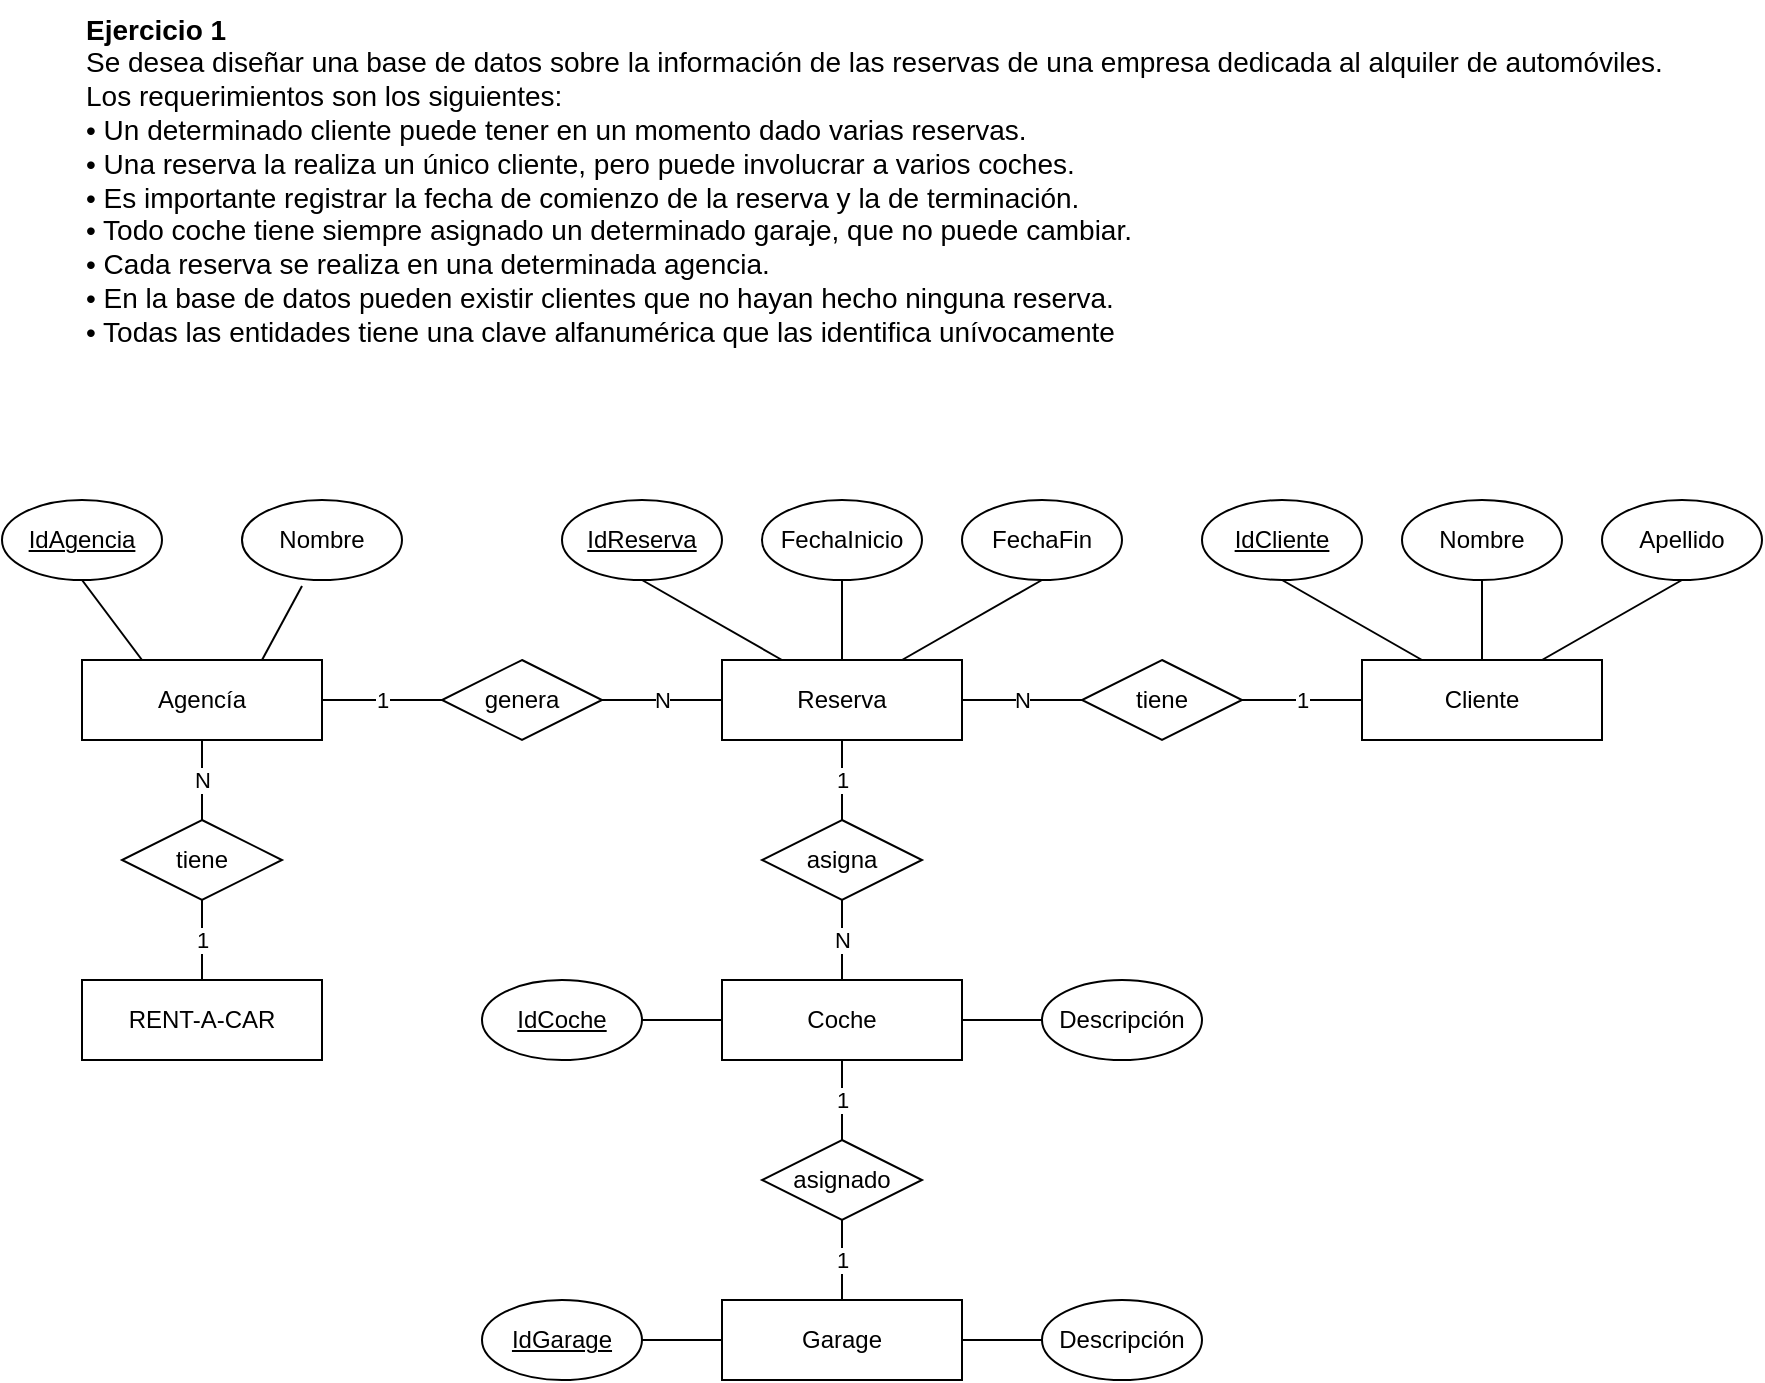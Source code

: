 <mxfile version="14.5.1" type="device"><diagram id="dEFz9noGCIvRICtSzwtc" name="Page-1"><mxGraphModel dx="2015" dy="1331" grid="1" gridSize="10" guides="1" tooltips="1" connect="1" arrows="1" fold="1" page="1" pageScale="1" pageWidth="1169" pageHeight="827" math="0" shadow="0"><root><mxCell id="0"/><mxCell id="1" parent="0"/><mxCell id="qpfOU3dT5wCFERcxduUp-1" value="Cliente" style="whiteSpace=wrap;html=1;align=center;fillColor=#FFFFFF;" parent="1" vertex="1"><mxGeometry x="640" y="80" width="120" height="40" as="geometry"/></mxCell><mxCell id="R3jnaVHeUghGeY11pLMu-12" style="edgeStyle=orthogonalEdgeStyle;rounded=0;orthogonalLoop=1;jettySize=auto;html=1;exitX=0.5;exitY=0;exitDx=0;exitDy=0;entryX=0.5;entryY=1;entryDx=0;entryDy=0;endArrow=none;endFill=0;" parent="1" source="qpfOU3dT5wCFERcxduUp-2" target="qpfOU3dT5wCFERcxduUp-28" edge="1"><mxGeometry relative="1" as="geometry"/></mxCell><mxCell id="qpfOU3dT5wCFERcxduUp-2" value="Reserva" style="whiteSpace=wrap;html=1;align=center;fillColor=#FFFFFF;" parent="1" vertex="1"><mxGeometry x="320" y="80" width="120" height="40" as="geometry"/></mxCell><mxCell id="qpfOU3dT5wCFERcxduUp-3" value="Coche" style="whiteSpace=wrap;html=1;align=center;fillColor=#FFFFFF;" parent="1" vertex="1"><mxGeometry x="320" y="240" width="120" height="40" as="geometry"/></mxCell><mxCell id="qpfOU3dT5wCFERcxduUp-5" value="" style="endArrow=none;html=1;rounded=0;exitX=0.25;exitY=0;exitDx=0;exitDy=0;entryX=0.5;entryY=1;entryDx=0;entryDy=0;" parent="1" source="qpfOU3dT5wCFERcxduUp-1" target="R3jnaVHeUghGeY11pLMu-6" edge="1"><mxGeometry relative="1" as="geometry"><mxPoint x="570" y="280" as="sourcePoint"/><mxPoint x="600" y="40" as="targetPoint"/></mxGeometry></mxCell><mxCell id="qpfOU3dT5wCFERcxduUp-6" value="Nombre" style="ellipse;whiteSpace=wrap;html=1;align=center;" parent="1" vertex="1"><mxGeometry x="660" width="80" height="40" as="geometry"/></mxCell><mxCell id="qpfOU3dT5wCFERcxduUp-7" value="Apellido" style="ellipse;whiteSpace=wrap;html=1;align=center;" parent="1" vertex="1"><mxGeometry x="760" width="80" height="40" as="geometry"/></mxCell><mxCell id="qpfOU3dT5wCFERcxduUp-8" value="" style="endArrow=none;html=1;rounded=0;exitX=0.5;exitY=0;exitDx=0;exitDy=0;entryX=0.5;entryY=1;entryDx=0;entryDy=0;" parent="1" source="qpfOU3dT5wCFERcxduUp-1" target="qpfOU3dT5wCFERcxduUp-6" edge="1"><mxGeometry relative="1" as="geometry"><mxPoint x="440" y="120" as="sourcePoint"/><mxPoint x="484.645" y="54.142" as="targetPoint"/></mxGeometry></mxCell><mxCell id="qpfOU3dT5wCFERcxduUp-9" value="" style="endArrow=none;html=1;rounded=0;exitX=0.75;exitY=0;exitDx=0;exitDy=0;entryX=0.5;entryY=1;entryDx=0;entryDy=0;" parent="1" source="qpfOU3dT5wCFERcxduUp-1" target="qpfOU3dT5wCFERcxduUp-7" edge="1"><mxGeometry relative="1" as="geometry"><mxPoint x="440" y="130" as="sourcePoint"/><mxPoint x="570" y="40" as="targetPoint"/></mxGeometry></mxCell><mxCell id="qpfOU3dT5wCFERcxduUp-13" value="" style="endArrow=none;html=1;rounded=0;exitX=0.25;exitY=0;exitDx=0;exitDy=0;entryX=0.5;entryY=1;entryDx=0;entryDy=0;" parent="1" source="qpfOU3dT5wCFERcxduUp-2" target="R3jnaVHeUghGeY11pLMu-5" edge="1"><mxGeometry relative="1" as="geometry"><mxPoint x="400" y="360" as="sourcePoint"/><mxPoint x="320" y="40" as="targetPoint"/></mxGeometry></mxCell><mxCell id="qpfOU3dT5wCFERcxduUp-14" value="tiene" style="shape=rhombus;perimeter=rhombusPerimeter;whiteSpace=wrap;html=1;align=center;" parent="1" vertex="1"><mxGeometry x="500" y="80" width="80" height="40" as="geometry"/></mxCell><mxCell id="qpfOU3dT5wCFERcxduUp-15" value="1" style="endArrow=none;html=1;rounded=0;exitX=1;exitY=0.5;exitDx=0;exitDy=0;entryX=0;entryY=0.5;entryDx=0;entryDy=0;" parent="1" source="qpfOU3dT5wCFERcxduUp-14" target="qpfOU3dT5wCFERcxduUp-1" edge="1"><mxGeometry relative="1" as="geometry"><mxPoint x="600" y="100" as="sourcePoint"/><mxPoint x="434" y="170" as="targetPoint"/></mxGeometry></mxCell><mxCell id="qpfOU3dT5wCFERcxduUp-16" value="N" style="endArrow=none;html=1;rounded=0;exitX=1;exitY=0.5;exitDx=0;exitDy=0;entryX=0;entryY=0.5;entryDx=0;entryDy=0;" parent="1" source="qpfOU3dT5wCFERcxduUp-2" target="qpfOU3dT5wCFERcxduUp-14" edge="1"><mxGeometry relative="1" as="geometry"><mxPoint x="350" y="220" as="sourcePoint"/><mxPoint x="350" y="150" as="targetPoint"/></mxGeometry></mxCell><mxCell id="qpfOU3dT5wCFERcxduUp-19" value="asigna" style="shape=rhombus;perimeter=rhombusPerimeter;whiteSpace=wrap;html=1;align=center;" parent="1" vertex="1"><mxGeometry x="340" y="160" width="80" height="40" as="geometry"/></mxCell><mxCell id="qpfOU3dT5wCFERcxduUp-21" value="Descripción" style="ellipse;whiteSpace=wrap;html=1;align=center;" parent="1" vertex="1"><mxGeometry x="480" y="240" width="80" height="40" as="geometry"/></mxCell><mxCell id="qpfOU3dT5wCFERcxduUp-22" value="" style="endArrow=none;html=1;rounded=0;exitX=1;exitY=0.5;exitDx=0;exitDy=0;entryX=0;entryY=0.5;entryDx=0;entryDy=0;entryPerimeter=0;" parent="1" source="qpfOU3dT5wCFERcxduUp-3" target="qpfOU3dT5wCFERcxduUp-21" edge="1"><mxGeometry relative="1" as="geometry"><mxPoint x="230" y="630" as="sourcePoint"/><mxPoint x="270" y="660" as="targetPoint"/></mxGeometry></mxCell><mxCell id="qpfOU3dT5wCFERcxduUp-23" value="" style="endArrow=none;html=1;rounded=0;exitX=0;exitY=0.5;exitDx=0;exitDy=0;entryX=1;entryY=0.5;entryDx=0;entryDy=0;" parent="1" source="qpfOU3dT5wCFERcxduUp-3" target="R3jnaVHeUghGeY11pLMu-7" edge="1"><mxGeometry relative="1" as="geometry"><mxPoint x="230" y="620" as="sourcePoint"/><mxPoint x="280" y="260" as="targetPoint"/></mxGeometry></mxCell><mxCell id="qpfOU3dT5wCFERcxduUp-24" value="1" style="endArrow=none;html=1;rounded=0;exitX=0.5;exitY=0;exitDx=0;exitDy=0;entryX=0.5;entryY=1;entryDx=0;entryDy=0;" parent="1" source="qpfOU3dT5wCFERcxduUp-19" target="qpfOU3dT5wCFERcxduUp-2" edge="1"><mxGeometry relative="1" as="geometry"><mxPoint x="240" y="540" as="sourcePoint"/><mxPoint x="284" y="526" as="targetPoint"/></mxGeometry></mxCell><mxCell id="qpfOU3dT5wCFERcxduUp-25" value="N" style="endArrow=none;html=1;rounded=0;exitX=0.5;exitY=1;exitDx=0;exitDy=0;entryX=0.5;entryY=0;entryDx=0;entryDy=0;" parent="1" source="qpfOU3dT5wCFERcxduUp-19" target="qpfOU3dT5wCFERcxduUp-3" edge="1"><mxGeometry relative="1" as="geometry"><mxPoint x="190" y="410" as="sourcePoint"/><mxPoint x="300" y="350" as="targetPoint"/></mxGeometry></mxCell><mxCell id="qpfOU3dT5wCFERcxduUp-28" value="FechaInicio" style="ellipse;whiteSpace=wrap;html=1;align=center;" parent="1" vertex="1"><mxGeometry x="340" width="80" height="40" as="geometry"/></mxCell><mxCell id="qpfOU3dT5wCFERcxduUp-30" value="FechaFin" style="ellipse;whiteSpace=wrap;html=1;align=center;" parent="1" vertex="1"><mxGeometry x="440" width="80" height="40" as="geometry"/></mxCell><mxCell id="qpfOU3dT5wCFERcxduUp-32" value="Garage" style="whiteSpace=wrap;html=1;align=center;fillColor=#FFFFFF;" parent="1" vertex="1"><mxGeometry x="320" y="400" width="120" height="40" as="geometry"/></mxCell><mxCell id="qpfOU3dT5wCFERcxduUp-33" value="asignado" style="shape=rhombus;perimeter=rhombusPerimeter;whiteSpace=wrap;html=1;align=center;" parent="1" vertex="1"><mxGeometry x="340" y="320" width="80" height="40" as="geometry"/></mxCell><mxCell id="qpfOU3dT5wCFERcxduUp-35" value="Descripción" style="ellipse;whiteSpace=wrap;html=1;align=center;" parent="1" vertex="1"><mxGeometry x="480" y="400" width="80" height="40" as="geometry"/></mxCell><mxCell id="qpfOU3dT5wCFERcxduUp-36" value="" style="endArrow=none;html=1;rounded=0;exitX=1;exitY=0.5;exitDx=0;exitDy=0;entryX=0;entryY=0.5;entryDx=0;entryDy=0;" parent="1" source="qpfOU3dT5wCFERcxduUp-32" target="qpfOU3dT5wCFERcxduUp-35" edge="1"><mxGeometry relative="1" as="geometry"><mxPoint x="250" y="820" as="sourcePoint"/><mxPoint x="290" y="855" as="targetPoint"/></mxGeometry></mxCell><mxCell id="qpfOU3dT5wCFERcxduUp-37" value="" style="endArrow=none;html=1;rounded=0;exitX=0;exitY=0.5;exitDx=0;exitDy=0;entryX=1;entryY=0.5;entryDx=0;entryDy=0;" parent="1" source="qpfOU3dT5wCFERcxduUp-32" target="R3jnaVHeUghGeY11pLMu-8" edge="1"><mxGeometry relative="1" as="geometry"><mxPoint x="230" y="815" as="sourcePoint"/><mxPoint x="280" y="420" as="targetPoint"/></mxGeometry></mxCell><mxCell id="qpfOU3dT5wCFERcxduUp-40" value="1" style="endArrow=none;html=1;rounded=0;entryX=0.5;entryY=0;entryDx=0;entryDy=0;exitX=0.5;exitY=1;exitDx=0;exitDy=0;" parent="1" source="qpfOU3dT5wCFERcxduUp-3" target="qpfOU3dT5wCFERcxduUp-33" edge="1"><mxGeometry relative="1" as="geometry"><mxPoint x="180" y="650" as="sourcePoint"/><mxPoint x="190" y="615" as="targetPoint"/></mxGeometry></mxCell><mxCell id="qpfOU3dT5wCFERcxduUp-41" value="1" style="endArrow=none;html=1;rounded=0;entryX=0.5;entryY=0;entryDx=0;entryDy=0;exitX=0.5;exitY=1;exitDx=0;exitDy=0;" parent="1" source="qpfOU3dT5wCFERcxduUp-33" target="qpfOU3dT5wCFERcxduUp-32" edge="1"><mxGeometry relative="1" as="geometry"><mxPoint x="190" y="655" as="sourcePoint"/><mxPoint x="195" y="710" as="targetPoint"/></mxGeometry></mxCell><mxCell id="qpfOU3dT5wCFERcxduUp-42" value="Agencía" style="whiteSpace=wrap;html=1;align=center;fillColor=#FFFFFF;" parent="1" vertex="1"><mxGeometry y="80" width="120" height="40" as="geometry"/></mxCell><mxCell id="qpfOU3dT5wCFERcxduUp-44" value="Nombre" style="ellipse;whiteSpace=wrap;html=1;align=center;" parent="1" vertex="1"><mxGeometry x="80" width="80" height="40" as="geometry"/></mxCell><mxCell id="qpfOU3dT5wCFERcxduUp-45" value="" style="endArrow=none;html=1;rounded=0;exitX=0.5;exitY=1;exitDx=0;exitDy=0;entryX=0.25;entryY=0;entryDx=0;entryDy=0;" parent="1" source="R3jnaVHeUghGeY11pLMu-4" target="qpfOU3dT5wCFERcxduUp-42" edge="1"><mxGeometry relative="1" as="geometry"><mxPoint x="8" y="41" as="sourcePoint"/><mxPoint x="404" y="311" as="targetPoint"/></mxGeometry></mxCell><mxCell id="qpfOU3dT5wCFERcxduUp-46" value="" style="endArrow=none;html=1;rounded=0;entryX=0.75;entryY=0;entryDx=0;entryDy=0;" parent="1" target="qpfOU3dT5wCFERcxduUp-42" edge="1"><mxGeometry relative="1" as="geometry"><mxPoint x="110" y="43" as="sourcePoint"/><mxPoint x="85" y="230" as="targetPoint"/></mxGeometry></mxCell><mxCell id="qpfOU3dT5wCFERcxduUp-47" value="genera" style="shape=rhombus;perimeter=rhombusPerimeter;whiteSpace=wrap;html=1;align=center;" parent="1" vertex="1"><mxGeometry x="180" y="80" width="80" height="40" as="geometry"/></mxCell><mxCell id="qpfOU3dT5wCFERcxduUp-48" value="1" style="endArrow=none;html=1;rounded=0;exitX=0;exitY=0.5;exitDx=0;exitDy=0;entryX=1;entryY=0.5;entryDx=0;entryDy=0;" parent="1" source="qpfOU3dT5wCFERcxduUp-47" target="qpfOU3dT5wCFERcxduUp-42" edge="1"><mxGeometry relative="1" as="geometry"><mxPoint x="160" y="100" as="sourcePoint"/><mxPoint x="85" y="230" as="targetPoint"/></mxGeometry></mxCell><mxCell id="qpfOU3dT5wCFERcxduUp-49" value="N" style="endArrow=none;html=1;rounded=0;exitX=1;exitY=0.5;exitDx=0;exitDy=0;entryX=0;entryY=0.5;entryDx=0;entryDy=0;" parent="1" source="qpfOU3dT5wCFERcxduUp-47" target="qpfOU3dT5wCFERcxduUp-2" edge="1"><mxGeometry relative="1" as="geometry"><mxPoint x="160" y="305" as="sourcePoint"/><mxPoint x="158" y="272" as="targetPoint"/></mxGeometry></mxCell><mxCell id="R3jnaVHeUghGeY11pLMu-4" value="IdAgencia" style="ellipse;whiteSpace=wrap;html=1;align=center;fontStyle=4;" parent="1" vertex="1"><mxGeometry x="-40" width="80" height="40" as="geometry"/></mxCell><mxCell id="R3jnaVHeUghGeY11pLMu-5" value="IdReserva" style="ellipse;whiteSpace=wrap;html=1;align=center;fontStyle=4;" parent="1" vertex="1"><mxGeometry x="240" width="80" height="40" as="geometry"/></mxCell><mxCell id="R3jnaVHeUghGeY11pLMu-6" value="IdCliente" style="ellipse;whiteSpace=wrap;html=1;align=center;fontStyle=4;" parent="1" vertex="1"><mxGeometry x="560" width="80" height="40" as="geometry"/></mxCell><mxCell id="R3jnaVHeUghGeY11pLMu-7" value="IdCoche" style="ellipse;whiteSpace=wrap;html=1;align=center;fontStyle=4;" parent="1" vertex="1"><mxGeometry x="200" y="240" width="80" height="40" as="geometry"/></mxCell><mxCell id="R3jnaVHeUghGeY11pLMu-8" value="IdGarage" style="ellipse;whiteSpace=wrap;html=1;align=center;fontStyle=4;" parent="1" vertex="1"><mxGeometry x="200" y="400" width="80" height="40" as="geometry"/></mxCell><mxCell id="R3jnaVHeUghGeY11pLMu-14" value="" style="endArrow=none;html=1;rounded=0;exitX=0.75;exitY=0;exitDx=0;exitDy=0;entryX=0.5;entryY=1;entryDx=0;entryDy=0;" parent="1" source="qpfOU3dT5wCFERcxduUp-2" target="qpfOU3dT5wCFERcxduUp-30" edge="1"><mxGeometry relative="1" as="geometry"><mxPoint x="360" y="90" as="sourcePoint"/><mxPoint x="290" y="50" as="targetPoint"/></mxGeometry></mxCell><mxCell id="R3jnaVHeUghGeY11pLMu-15" value="RENT-A-CAR" style="whiteSpace=wrap;html=1;align=center;" parent="1" vertex="1"><mxGeometry y="240" width="120" height="40" as="geometry"/></mxCell><mxCell id="R3jnaVHeUghGeY11pLMu-17" value="tiene" style="shape=rhombus;perimeter=rhombusPerimeter;whiteSpace=wrap;html=1;align=center;" parent="1" vertex="1"><mxGeometry x="20" y="160" width="80" height="40" as="geometry"/></mxCell><mxCell id="R3jnaVHeUghGeY11pLMu-18" value="1" style="endArrow=none;html=1;rounded=0;exitX=0.5;exitY=1;exitDx=0;exitDy=0;entryX=0.5;entryY=0;entryDx=0;entryDy=0;" parent="1" source="R3jnaVHeUghGeY11pLMu-17" target="R3jnaVHeUghGeY11pLMu-15" edge="1"><mxGeometry relative="1" as="geometry"><mxPoint y="180" as="sourcePoint"/><mxPoint x="60" y="230" as="targetPoint"/></mxGeometry></mxCell><mxCell id="R3jnaVHeUghGeY11pLMu-19" value="N" style="endArrow=none;html=1;rounded=0;exitX=0.5;exitY=0;exitDx=0;exitDy=0;entryX=0.5;entryY=1;entryDx=0;entryDy=0;" parent="1" source="R3jnaVHeUghGeY11pLMu-17" target="qpfOU3dT5wCFERcxduUp-42" edge="1"><mxGeometry relative="1" as="geometry"><mxPoint y="385" as="sourcePoint"/><mxPoint x="160" y="180" as="targetPoint"/></mxGeometry></mxCell><mxCell id="OKwuVNd8mS59uq_Xxf03-1" value="&lt;p style=&quot;box-sizing: border-box ; margin: 0px ; padding: 0px ; font-family: inherit ; font-size: 0.875rem ; line-height: inherit ; overflow-wrap: break-word ; cursor: text&quot;&gt;&lt;span style=&quot;box-sizing: border-box ; font-weight: 700 ; line-height: inherit&quot;&gt;Ejercicio 1&lt;/span&gt;&lt;/p&gt;&lt;p style=&quot;box-sizing: border-box ; margin: 0px ; padding: 0px ; font-family: inherit ; font-size: 0.875rem ; line-height: inherit ; overflow-wrap: break-word ; cursor: text&quot;&gt;&lt;span style=&quot;font-family: inherit ; font-size: 0.875rem&quot;&gt;Se desea diseñar una base de datos sobre la información de las reservas de una empresa dedicada al alquiler de automóviles.&lt;/span&gt;&lt;br&gt;&lt;/p&gt;&lt;p style=&quot;box-sizing: border-box ; margin: 0px ; padding: 0px ; font-family: inherit ; font-size: 0.875rem ; line-height: inherit ; overflow-wrap: break-word ; cursor: text&quot;&gt;Los requerimientos son los siguientes:&lt;/p&gt;&lt;p style=&quot;box-sizing: border-box ; margin: 0px ; padding: 0px ; font-family: inherit ; font-size: 0.875rem ; line-height: inherit ; overflow-wrap: break-word ; cursor: text&quot;&gt;• Un determinado cliente puede tener en un momento dado varias reservas.&lt;/p&gt;&lt;p style=&quot;box-sizing: border-box ; margin: 0px ; padding: 0px ; font-family: inherit ; font-size: 0.875rem ; line-height: inherit ; overflow-wrap: break-word ; cursor: text&quot;&gt;• Una reserva la realiza un único cliente, pero puede involucrar a varios coches.&lt;/p&gt;&lt;p style=&quot;box-sizing: border-box ; margin: 0px ; padding: 0px ; font-family: inherit ; font-size: 0.875rem ; line-height: inherit ; overflow-wrap: break-word ; cursor: text&quot;&gt;• Es importante registrar la fecha de comienzo de la reserva y la de terminación.&lt;/p&gt;&lt;p style=&quot;box-sizing: border-box ; margin: 0px ; padding: 0px ; font-family: inherit ; font-size: 0.875rem ; line-height: inherit ; overflow-wrap: break-word ; cursor: text&quot;&gt;• Todo coche tiene siempre asignado un determinado garaje, que no puede cambiar.&lt;/p&gt;&lt;p style=&quot;box-sizing: border-box ; margin: 0px ; padding: 0px ; font-family: inherit ; font-size: 0.875rem ; line-height: inherit ; overflow-wrap: break-word ; cursor: text&quot;&gt;• Cada reserva se realiza en una determinada agencia.&lt;/p&gt;&lt;p style=&quot;box-sizing: border-box ; margin: 0px ; padding: 0px ; font-family: inherit ; font-size: 0.875rem ; line-height: inherit ; overflow-wrap: break-word ; cursor: text&quot;&gt;• En la base de datos pueden existir clientes que no hayan hecho ninguna reserva.&lt;/p&gt;&lt;p style=&quot;box-sizing: border-box ; margin: 0px ; padding: 0px ; font-family: inherit ; font-size: 0.875rem ; line-height: inherit ; overflow-wrap: break-word ; cursor: text&quot;&gt;• Todas las entidades tiene una clave alfanumérica que las identifica unívocamente&lt;/p&gt;" style="text;html=1;strokeColor=none;fillColor=none;align=left;verticalAlign=middle;whiteSpace=wrap;rounded=0;" vertex="1" parent="1"><mxGeometry y="-250" width="800" height="180" as="geometry"/></mxCell></root></mxGraphModel></diagram></mxfile>